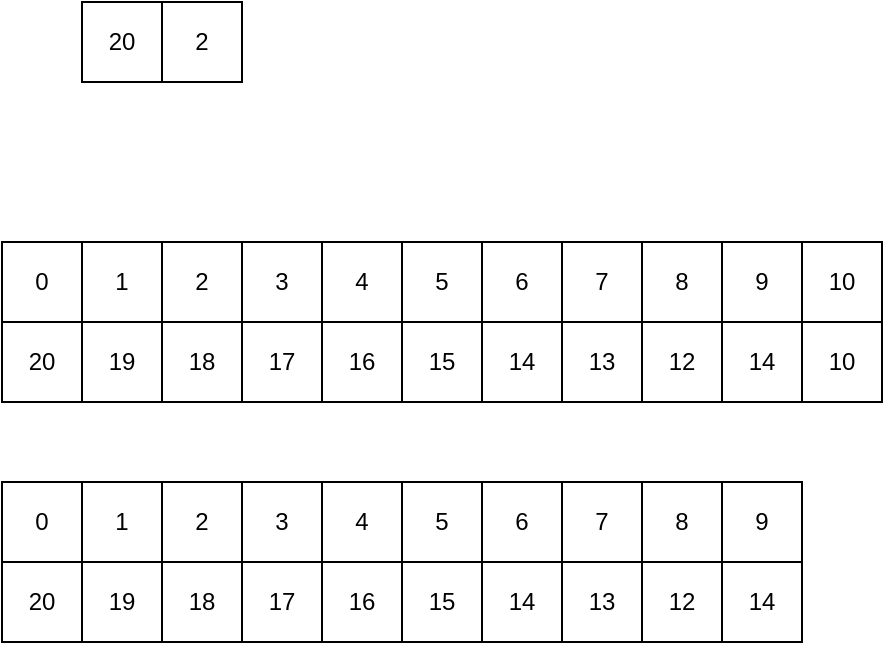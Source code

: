 <mxfile version="15.8.7" type="device"><diagram id="LTNh9WWEa6Qk9rdPVRkJ" name="페이지-1"><mxGraphModel dx="677" dy="408" grid="1" gridSize="10" guides="1" tooltips="1" connect="1" arrows="1" fold="1" page="1" pageScale="1" pageWidth="10000" pageHeight="10000" math="0" shadow="0"><root><mxCell id="0"/><mxCell id="1" parent="0"/><mxCell id="L1MD1fgnC8bKXZRnLKsj-1" value="1" style="rounded=0;whiteSpace=wrap;html=1;" vertex="1" parent="1"><mxGeometry x="680" y="320" width="40" height="40" as="geometry"/></mxCell><mxCell id="L1MD1fgnC8bKXZRnLKsj-2" value="20" style="rounded=0;whiteSpace=wrap;html=1;" vertex="1" parent="1"><mxGeometry x="680" y="200" width="40" height="40" as="geometry"/></mxCell><mxCell id="L1MD1fgnC8bKXZRnLKsj-3" value="2" style="rounded=0;whiteSpace=wrap;html=1;" vertex="1" parent="1"><mxGeometry x="720" y="200" width="40" height="40" as="geometry"/></mxCell><mxCell id="L1MD1fgnC8bKXZRnLKsj-4" value="19" style="rounded=0;whiteSpace=wrap;html=1;" vertex="1" parent="1"><mxGeometry x="680" y="360" width="40" height="40" as="geometry"/></mxCell><mxCell id="L1MD1fgnC8bKXZRnLKsj-6" value="2" style="rounded=0;whiteSpace=wrap;html=1;" vertex="1" parent="1"><mxGeometry x="720" y="320" width="40" height="40" as="geometry"/></mxCell><mxCell id="L1MD1fgnC8bKXZRnLKsj-7" value="18" style="rounded=0;whiteSpace=wrap;html=1;" vertex="1" parent="1"><mxGeometry x="720" y="360" width="40" height="40" as="geometry"/></mxCell><mxCell id="L1MD1fgnC8bKXZRnLKsj-8" value="3" style="rounded=0;whiteSpace=wrap;html=1;" vertex="1" parent="1"><mxGeometry x="760" y="320" width="40" height="40" as="geometry"/></mxCell><mxCell id="L1MD1fgnC8bKXZRnLKsj-9" value="17" style="rounded=0;whiteSpace=wrap;html=1;" vertex="1" parent="1"><mxGeometry x="760" y="360" width="40" height="40" as="geometry"/></mxCell><mxCell id="L1MD1fgnC8bKXZRnLKsj-10" value="4" style="rounded=0;whiteSpace=wrap;html=1;" vertex="1" parent="1"><mxGeometry x="800" y="320" width="40" height="40" as="geometry"/></mxCell><mxCell id="L1MD1fgnC8bKXZRnLKsj-11" value="16" style="rounded=0;whiteSpace=wrap;html=1;" vertex="1" parent="1"><mxGeometry x="800" y="360" width="40" height="40" as="geometry"/></mxCell><mxCell id="L1MD1fgnC8bKXZRnLKsj-12" value="5" style="rounded=0;whiteSpace=wrap;html=1;" vertex="1" parent="1"><mxGeometry x="840" y="320" width="40" height="40" as="geometry"/></mxCell><mxCell id="L1MD1fgnC8bKXZRnLKsj-13" value="15" style="rounded=0;whiteSpace=wrap;html=1;" vertex="1" parent="1"><mxGeometry x="840" y="360" width="40" height="40" as="geometry"/></mxCell><mxCell id="L1MD1fgnC8bKXZRnLKsj-14" value="6" style="rounded=0;whiteSpace=wrap;html=1;" vertex="1" parent="1"><mxGeometry x="880" y="320" width="40" height="40" as="geometry"/></mxCell><mxCell id="L1MD1fgnC8bKXZRnLKsj-15" value="14" style="rounded=0;whiteSpace=wrap;html=1;" vertex="1" parent="1"><mxGeometry x="880" y="360" width="40" height="40" as="geometry"/></mxCell><mxCell id="L1MD1fgnC8bKXZRnLKsj-16" value="7" style="rounded=0;whiteSpace=wrap;html=1;" vertex="1" parent="1"><mxGeometry x="920" y="320" width="40" height="40" as="geometry"/></mxCell><mxCell id="L1MD1fgnC8bKXZRnLKsj-17" value="13" style="rounded=0;whiteSpace=wrap;html=1;" vertex="1" parent="1"><mxGeometry x="920" y="360" width="40" height="40" as="geometry"/></mxCell><mxCell id="L1MD1fgnC8bKXZRnLKsj-18" value="8" style="rounded=0;whiteSpace=wrap;html=1;" vertex="1" parent="1"><mxGeometry x="960" y="320" width="40" height="40" as="geometry"/></mxCell><mxCell id="L1MD1fgnC8bKXZRnLKsj-19" value="12" style="rounded=0;whiteSpace=wrap;html=1;" vertex="1" parent="1"><mxGeometry x="960" y="360" width="40" height="40" as="geometry"/></mxCell><mxCell id="L1MD1fgnC8bKXZRnLKsj-20" value="9" style="rounded=0;whiteSpace=wrap;html=1;" vertex="1" parent="1"><mxGeometry x="1000" y="320" width="40" height="40" as="geometry"/></mxCell><mxCell id="L1MD1fgnC8bKXZRnLKsj-21" value="14" style="rounded=0;whiteSpace=wrap;html=1;" vertex="1" parent="1"><mxGeometry x="1000" y="360" width="40" height="40" as="geometry"/></mxCell><mxCell id="L1MD1fgnC8bKXZRnLKsj-22" value="10" style="rounded=0;whiteSpace=wrap;html=1;" vertex="1" parent="1"><mxGeometry x="1040" y="320" width="40" height="40" as="geometry"/></mxCell><mxCell id="L1MD1fgnC8bKXZRnLKsj-23" value="10" style="rounded=0;whiteSpace=wrap;html=1;" vertex="1" parent="1"><mxGeometry x="1040" y="360" width="40" height="40" as="geometry"/></mxCell><mxCell id="L1MD1fgnC8bKXZRnLKsj-46" value="0" style="rounded=0;whiteSpace=wrap;html=1;" vertex="1" parent="1"><mxGeometry x="640" y="320" width="40" height="40" as="geometry"/></mxCell><mxCell id="L1MD1fgnC8bKXZRnLKsj-47" value="20" style="rounded=0;whiteSpace=wrap;html=1;" vertex="1" parent="1"><mxGeometry x="640" y="360" width="40" height="40" as="geometry"/></mxCell><mxCell id="L1MD1fgnC8bKXZRnLKsj-48" value="1" style="rounded=0;whiteSpace=wrap;html=1;" vertex="1" parent="1"><mxGeometry x="680" y="440" width="40" height="40" as="geometry"/></mxCell><mxCell id="L1MD1fgnC8bKXZRnLKsj-49" value="19" style="rounded=0;whiteSpace=wrap;html=1;" vertex="1" parent="1"><mxGeometry x="680" y="480" width="40" height="40" as="geometry"/></mxCell><mxCell id="L1MD1fgnC8bKXZRnLKsj-50" value="2" style="rounded=0;whiteSpace=wrap;html=1;" vertex="1" parent="1"><mxGeometry x="720" y="440" width="40" height="40" as="geometry"/></mxCell><mxCell id="L1MD1fgnC8bKXZRnLKsj-51" value="18" style="rounded=0;whiteSpace=wrap;html=1;" vertex="1" parent="1"><mxGeometry x="720" y="480" width="40" height="40" as="geometry"/></mxCell><mxCell id="L1MD1fgnC8bKXZRnLKsj-52" value="3" style="rounded=0;whiteSpace=wrap;html=1;" vertex="1" parent="1"><mxGeometry x="760" y="440" width="40" height="40" as="geometry"/></mxCell><mxCell id="L1MD1fgnC8bKXZRnLKsj-53" value="17" style="rounded=0;whiteSpace=wrap;html=1;" vertex="1" parent="1"><mxGeometry x="760" y="480" width="40" height="40" as="geometry"/></mxCell><mxCell id="L1MD1fgnC8bKXZRnLKsj-54" value="4" style="rounded=0;whiteSpace=wrap;html=1;" vertex="1" parent="1"><mxGeometry x="800" y="440" width="40" height="40" as="geometry"/></mxCell><mxCell id="L1MD1fgnC8bKXZRnLKsj-55" value="16" style="rounded=0;whiteSpace=wrap;html=1;" vertex="1" parent="1"><mxGeometry x="800" y="480" width="40" height="40" as="geometry"/></mxCell><mxCell id="L1MD1fgnC8bKXZRnLKsj-56" value="5" style="rounded=0;whiteSpace=wrap;html=1;" vertex="1" parent="1"><mxGeometry x="840" y="440" width="40" height="40" as="geometry"/></mxCell><mxCell id="L1MD1fgnC8bKXZRnLKsj-57" value="15" style="rounded=0;whiteSpace=wrap;html=1;" vertex="1" parent="1"><mxGeometry x="840" y="480" width="40" height="40" as="geometry"/></mxCell><mxCell id="L1MD1fgnC8bKXZRnLKsj-58" value="6" style="rounded=0;whiteSpace=wrap;html=1;" vertex="1" parent="1"><mxGeometry x="880" y="440" width="40" height="40" as="geometry"/></mxCell><mxCell id="L1MD1fgnC8bKXZRnLKsj-59" value="14" style="rounded=0;whiteSpace=wrap;html=1;" vertex="1" parent="1"><mxGeometry x="880" y="480" width="40" height="40" as="geometry"/></mxCell><mxCell id="L1MD1fgnC8bKXZRnLKsj-60" value="7" style="rounded=0;whiteSpace=wrap;html=1;" vertex="1" parent="1"><mxGeometry x="920" y="440" width="40" height="40" as="geometry"/></mxCell><mxCell id="L1MD1fgnC8bKXZRnLKsj-61" value="13" style="rounded=0;whiteSpace=wrap;html=1;" vertex="1" parent="1"><mxGeometry x="920" y="480" width="40" height="40" as="geometry"/></mxCell><mxCell id="L1MD1fgnC8bKXZRnLKsj-62" value="8" style="rounded=0;whiteSpace=wrap;html=1;" vertex="1" parent="1"><mxGeometry x="960" y="440" width="40" height="40" as="geometry"/></mxCell><mxCell id="L1MD1fgnC8bKXZRnLKsj-63" value="12" style="rounded=0;whiteSpace=wrap;html=1;" vertex="1" parent="1"><mxGeometry x="960" y="480" width="40" height="40" as="geometry"/></mxCell><mxCell id="L1MD1fgnC8bKXZRnLKsj-64" value="9" style="rounded=0;whiteSpace=wrap;html=1;" vertex="1" parent="1"><mxGeometry x="1000" y="440" width="40" height="40" as="geometry"/></mxCell><mxCell id="L1MD1fgnC8bKXZRnLKsj-65" value="14" style="rounded=0;whiteSpace=wrap;html=1;" vertex="1" parent="1"><mxGeometry x="1000" y="480" width="40" height="40" as="geometry"/></mxCell><mxCell id="L1MD1fgnC8bKXZRnLKsj-66" value="0" style="rounded=0;whiteSpace=wrap;html=1;" vertex="1" parent="1"><mxGeometry x="640" y="440" width="40" height="40" as="geometry"/></mxCell><mxCell id="L1MD1fgnC8bKXZRnLKsj-67" value="20" style="rounded=0;whiteSpace=wrap;html=1;" vertex="1" parent="1"><mxGeometry x="640" y="480" width="40" height="40" as="geometry"/></mxCell></root></mxGraphModel></diagram></mxfile>